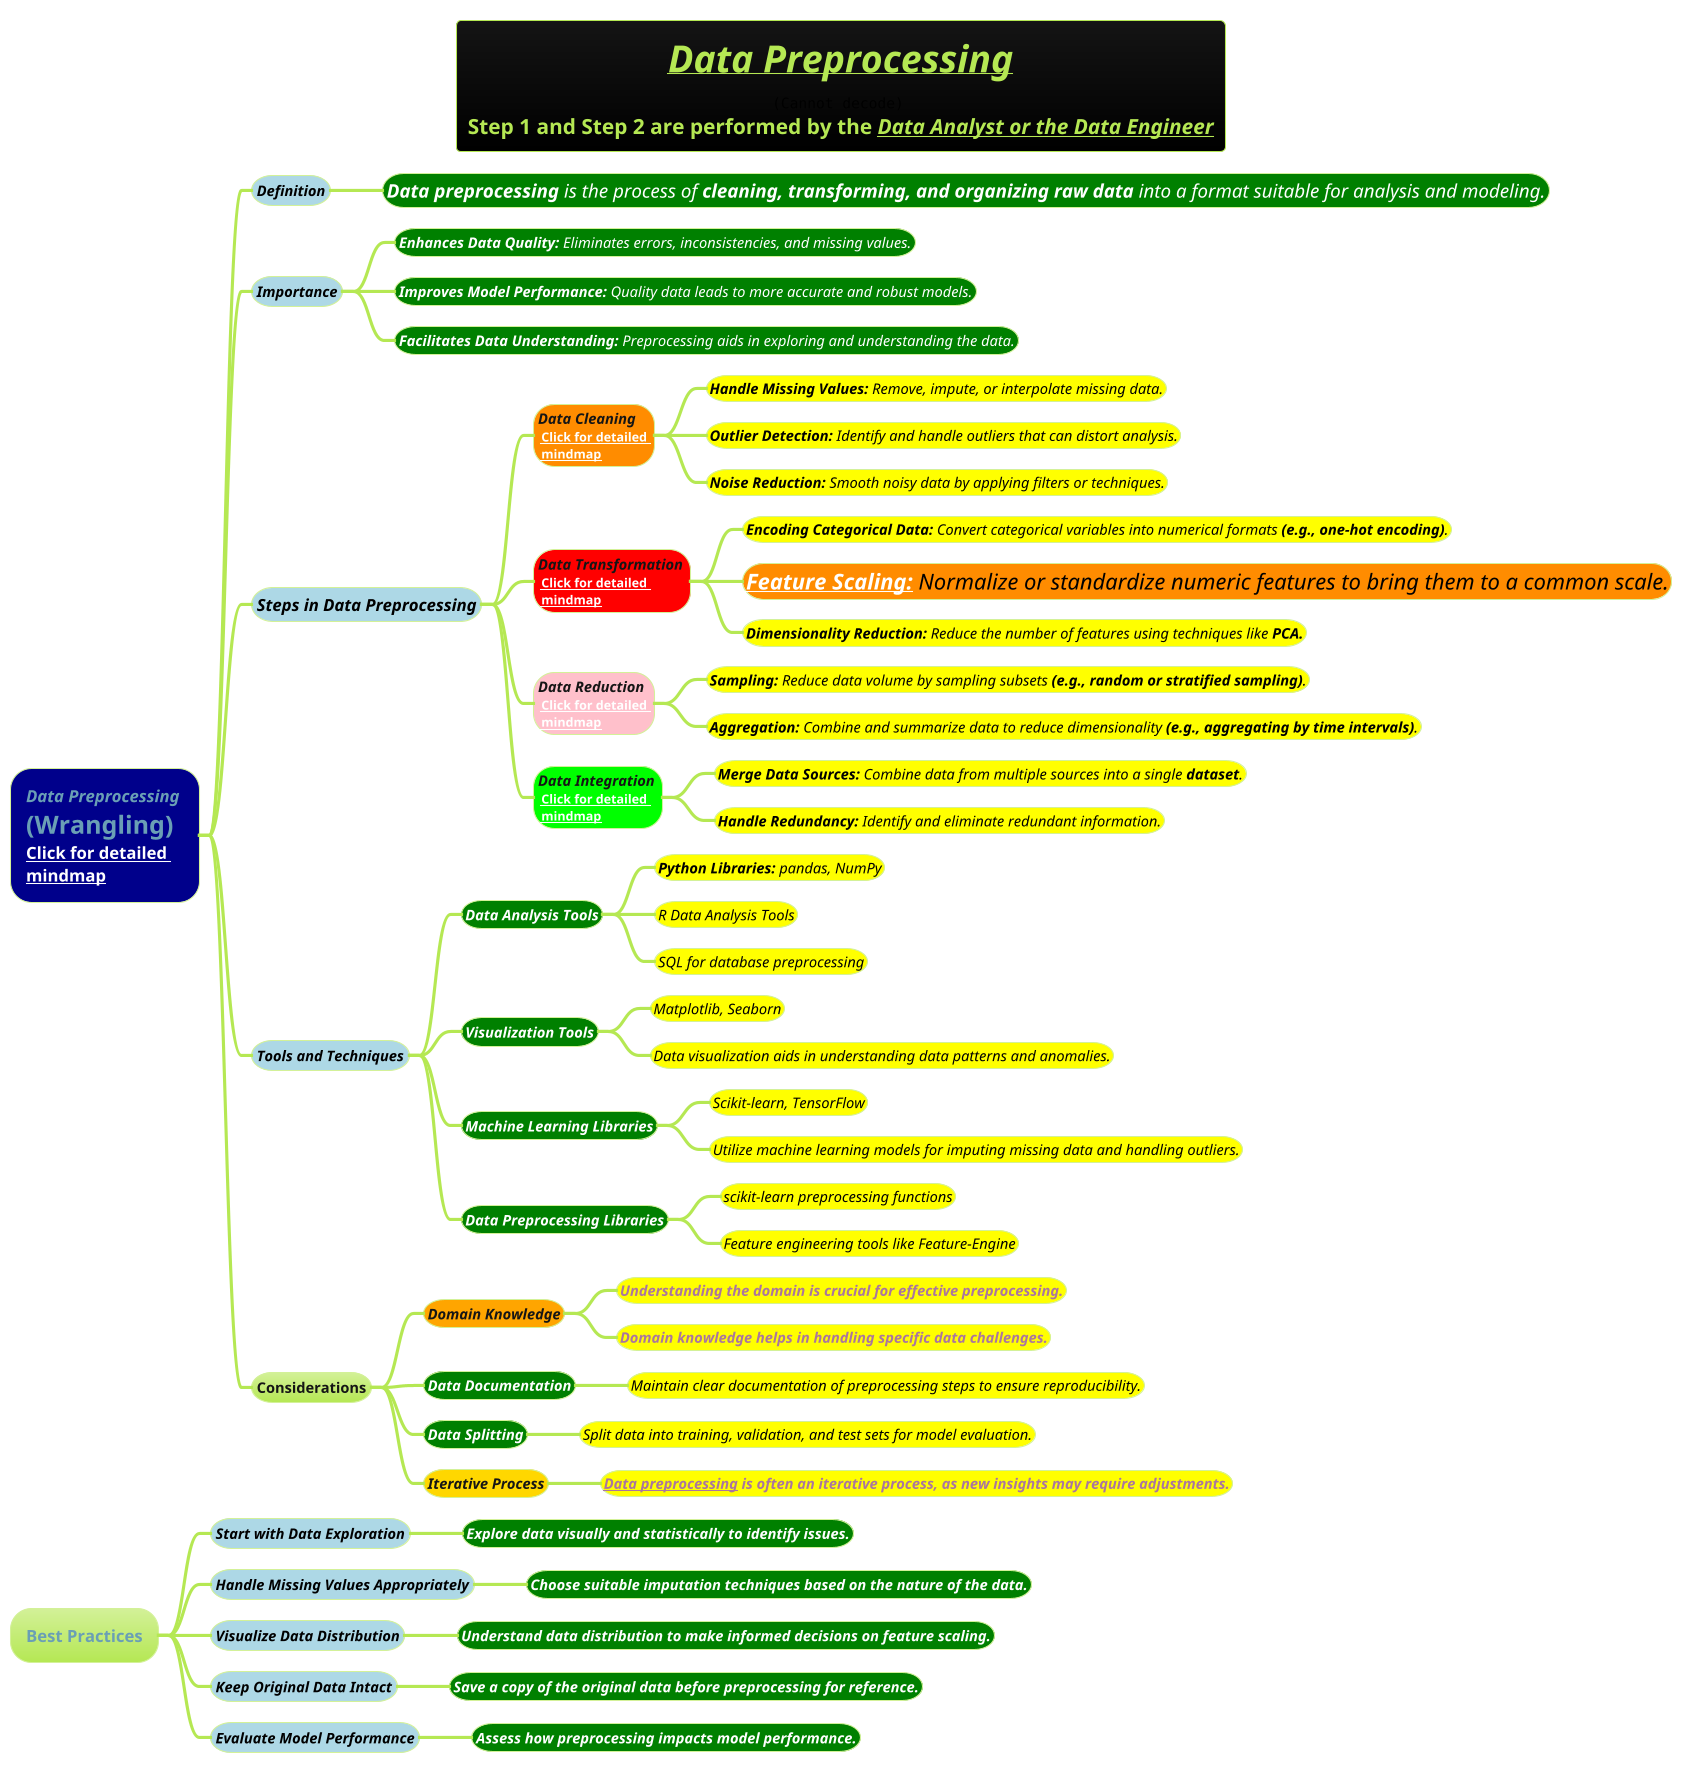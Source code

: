 @startmindmap
title =<b><i><u>Data Preprocessing\n<img:images/img_59.png{scale=.71}> \nStep 1 and Step 2 are performed by the //__Data Analyst or the Data Engineer__//
!theme hacker

*[#darkblue] <i>Data Preprocessing \n=**(Wrangling)** \n**[[Data-Wrangling-(or-preprocessing).puml Click for detailed \nmindmap]]**
**[#lightblue] <size:14><color #black><i>Definition
***[#green] <size:18><color #white><i>**Data preprocessing** is the process of **cleaning, transforming, and organizing raw data** into a format suitable for analysis and modeling.

**[#lightblue] <size:14><color #black><i>Importance
***[#green] <size:14><color #white><i>**Enhances Data Quality:** Eliminates errors, inconsistencies, and missing values.
***[#green] <size:14><color #white><i>**Improves Model Performance:** Quality data leads to more accurate and robust models.
***[#green] <size:14><color #white><i>**Facilitates Data Understanding:** Preprocessing aids in exploring and understanding the data.

**[#lightblue] <size:16><color #black><i>Steps in Data Preprocessing
***[#darkorange] <i><size:14><b>Data Cleaning \n **[[1-Data-Cleaning.puml Click for detailed \nmindmap]]**
****[#yellow] <i><color #black><size:14>**Handle Missing Values:** Remove, impute, or interpolate missing data.
****[#yellow] <i><color #black><size:14>**Outlier Detection:** Identify and handle outliers that can distort analysis.
****[#yellow] <i><color #black><size:14>**Noise Reduction:** Smooth noisy data by applying filters or techniques.

***[#red] <i><size:14><b>Data Transformation \n **[[2-Data-Transformation.puml Click for detailed \nmindmap]]**
****[#yellow] <i><color #black><size:14>**Encoding Categorical Data:** Convert categorical variables into numerical formats **(e.g., one-hot encoding)**.
****[#darkorange] <i><color #black><size:21>**[[Feature-Scaling.puml Feature Scaling:]]** Normalize or standardize numeric features to bring them to a common scale.
****[#yellow] <i><color #black><size:14>**Dimensionality Reduction:** Reduce the number of features using techniques like **PCA.**

***[#pink] <i><size:14><b>Data Reduction \n **[[3-Data-Reduction.puml Click for detailed \nmindmap]]**
****[#yellow] <i><color #black><size:14>**Sampling:** Reduce data volume by sampling subsets **(e.g., random or stratified sampling)**.
****[#yellow] <i><color #black><size:14>**Aggregation:** Combine and summarize data to reduce dimensionality **(e.g., aggregating by time intervals)**.

***[#lime] <i><size:14><b>Data Integration \n **[[4-Data-Integration.puml Click for detailed \nmindmap]]**
****[#yellow] <i><color #black><size:14>**Merge Data Sources:** Combine data from multiple sources into a single **dataset**.
****[#yellow] <i><color #black><size:14>**Handle Redundancy:** Identify and eliminate redundant information.

**[#lightblue] <size:14><color #black><i>Tools and Techniques
***[#green] <size:14><b><color #white><i>Data Analysis Tools
****[#yellow] <i><color #black><size:14>**Python Libraries:** pandas, NumPy
****[#yellow] <i><color #black><size:14>R Data Analysis Tools
****[#yellow] <i><color #black><size:14>SQL for database preprocessing

***[#green] <size:14><b><color #white><i>Visualization Tools
****[#yellow] <i><color #black><size:14>Matplotlib, Seaborn
****[#yellow] <i><color #black><size:14>Data visualization aids in understanding data patterns and anomalies.

***[#green] <size:14><b><color #white><i>Machine Learning Libraries
****[#yellow] <i><color #black><size:14>Scikit-learn, TensorFlow
****[#yellow] <i><color #black><size:14>Utilize machine learning models for imputing missing data and handling outliers.

***[#green] <size:14><b><color #white><i>Data Preprocessing Libraries
****[#yellow] <i><color #black><size:14>scikit-learn preprocessing functions
****[#yellow] <i><color #black><size:14>Feature engineering tools like Feature-Engine

** Considerations
***[#orange] <i><size:14><b>Domain Knowledge
****[#yellow] <i><size:14><b>Understanding the domain is crucial for effective preprocessing.
****[#yellow] <i><size:14><b>Domain knowledge helps in handling specific data challenges.

***[#green] <size:14><b><color #white><i>Data Documentation
****[#yellow] <i><color #black><size:14>Maintain clear documentation of preprocessing steps to ensure reproducibility.

***[#green] <size:14><b><color #white><i>Data Splitting
****[#yellow] <i><color #black><size:14>Split data into training, validation, and test sets for model evaluation.

***[#gold] <i><size:14><b>Iterative Process
****[#yellow] <i><size:14><b>__Data preprocessing__ is often an iterative process, as new insights may require adjustments.

* Best Practices
**[#lightblue] <size:14><color #black><i>Start with Data Exploration
***[#green] <size:14><b><color #white><i>Explore data visually and statistically to identify issues.

**[#lightblue] <size:14><color #black><i>Handle Missing Values Appropriately
***[#green] <size:14><b><color #white><i>Choose suitable imputation techniques based on the nature of the data.

**[#lightblue] <size:14><color #black><i>Visualize Data Distribution
***[#green] <size:14><b><color #white><i>Understand data distribution to make informed decisions on feature scaling.

**[#lightblue] <size:14><color #black><i>Keep Original Data Intact
***[#green] <size:14><b><color #white><i>Save a copy of the original data before preprocessing for reference.

**[#lightblue] <size:14><color #black><i>Evaluate Model Performance
***[#green] <size:14><b><color #white><i>Assess how preprocessing impacts model performance.

@endmindmap
